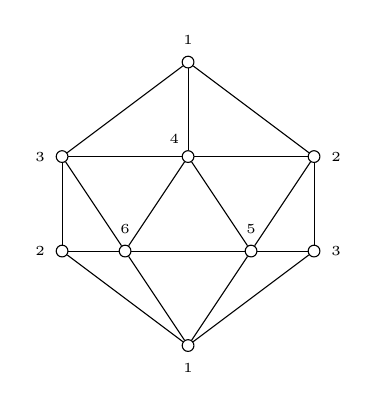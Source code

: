 \begin{tikzpicture}[every node/.style={circle, draw, inner sep=1.5pt,fill=white},scale=0.8]
% Points
\node[label={[label distance=1pt]90: \tiny 1}] (u1) at (0,1.5) {};
\node[label={[label distance=1pt]120: \tiny 4}] (4) at (0,0) {};
\node[label={[label distance=1pt]180: \tiny 3}] (l3) at (-2,0) {};
\node[label={[label distance=1pt]0: \tiny 2}] (r2) at (2,0) {};
\node[label={[label distance=1pt]180: \tiny 2}] (l2) at (-2,-1.5) {};
\node[label={[label distance=1pt]90: \tiny 6}] (6) at (-1,-1.5) {};
\node[label={[label distance=1pt]90: \tiny 5}] (5) at (1,-1.5) {};
\node[label={[label distance=1pt]0: \tiny 3}] (r3) at (2,-1.5) {};
\node[label={[label distance=1pt]-90: \tiny 1}] (d1) at (0,-3) {};

%Lines
\draw (u1) -- (l3);
\draw (u1) -- (4);
\draw (u1) -- (r2);
\draw (l3) -- (4);
\draw (l3) -- (l2);
\draw (l3) -- (6);
\draw (4) -- (6);
\draw (4) -- (r2);
\draw (4) -- (5);
\draw (r2) -- (5);
\draw (r2) -- (r3);
\draw (l2) -- (6);
\draw (l2) -- (d1);
\draw (6) -- (5);
\draw (6) -- (d1);
\draw (5) -- (r3);
\draw (5) -- (d1);
\draw (r3) -- (d1);
\end{tikzpicture}